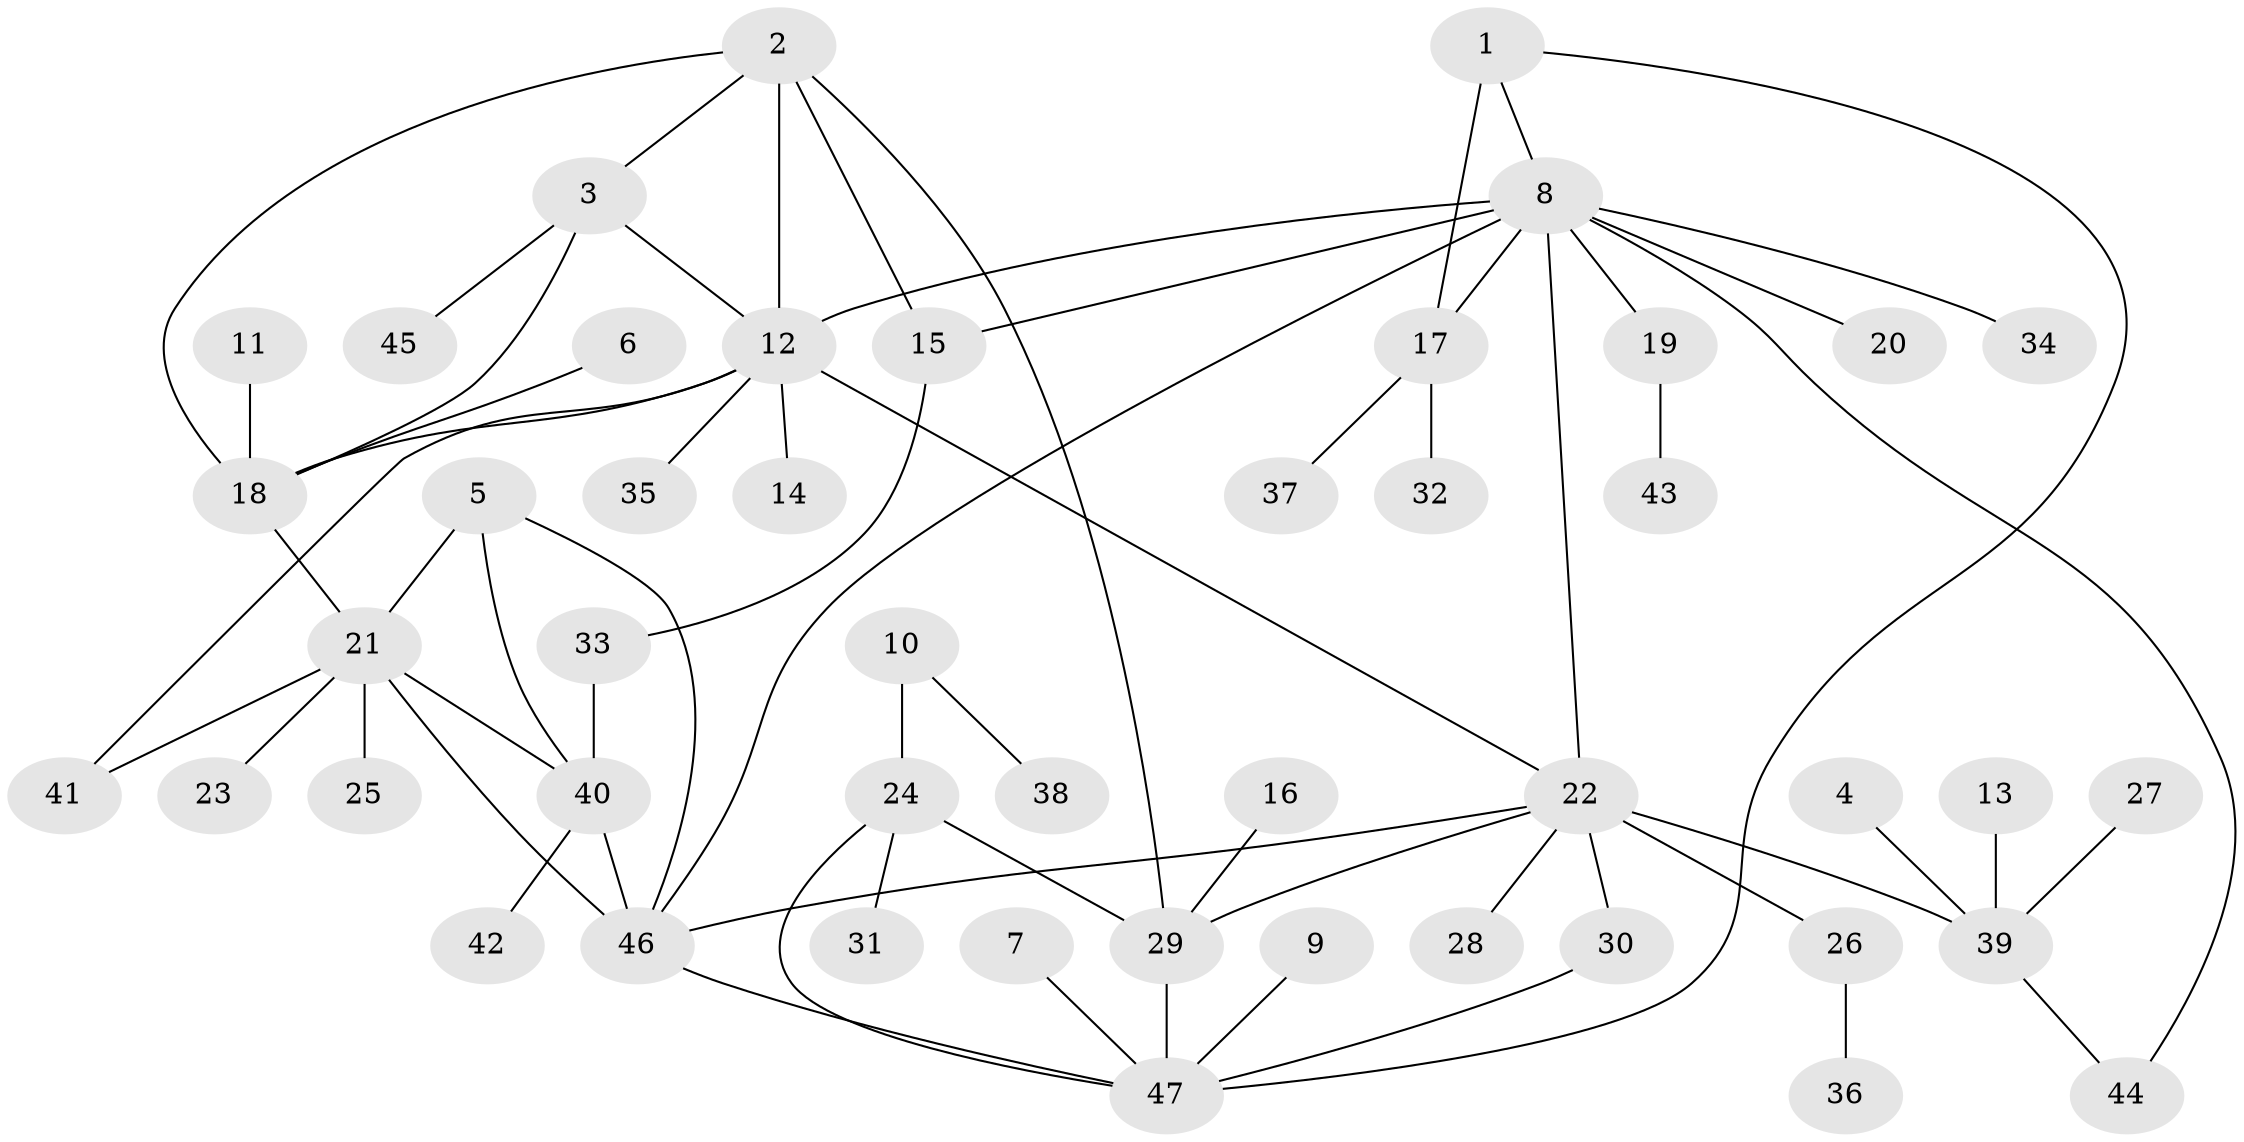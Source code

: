 // original degree distribution, {5: 0.02127659574468085, 13: 0.010638297872340425, 4: 0.06382978723404255, 10: 0.02127659574468085, 8: 0.02127659574468085, 6: 0.031914893617021274, 9: 0.02127659574468085, 7: 0.031914893617021274, 1: 0.5851063829787234, 3: 0.07446808510638298, 2: 0.11702127659574468}
// Generated by graph-tools (version 1.1) at 2025/02/03/09/25 03:02:34]
// undirected, 47 vertices, 65 edges
graph export_dot {
graph [start="1"]
  node [color=gray90,style=filled];
  1;
  2;
  3;
  4;
  5;
  6;
  7;
  8;
  9;
  10;
  11;
  12;
  13;
  14;
  15;
  16;
  17;
  18;
  19;
  20;
  21;
  22;
  23;
  24;
  25;
  26;
  27;
  28;
  29;
  30;
  31;
  32;
  33;
  34;
  35;
  36;
  37;
  38;
  39;
  40;
  41;
  42;
  43;
  44;
  45;
  46;
  47;
  1 -- 8 [weight=1.0];
  1 -- 17 [weight=2.0];
  1 -- 47 [weight=1.0];
  2 -- 3 [weight=1.0];
  2 -- 12 [weight=1.0];
  2 -- 15 [weight=1.0];
  2 -- 18 [weight=1.0];
  2 -- 29 [weight=1.0];
  3 -- 12 [weight=1.0];
  3 -- 18 [weight=1.0];
  3 -- 45 [weight=1.0];
  4 -- 39 [weight=1.0];
  5 -- 21 [weight=1.0];
  5 -- 40 [weight=1.0];
  5 -- 46 [weight=1.0];
  6 -- 18 [weight=1.0];
  7 -- 47 [weight=1.0];
  8 -- 12 [weight=1.0];
  8 -- 15 [weight=1.0];
  8 -- 17 [weight=2.0];
  8 -- 19 [weight=1.0];
  8 -- 20 [weight=1.0];
  8 -- 22 [weight=1.0];
  8 -- 34 [weight=1.0];
  8 -- 44 [weight=1.0];
  8 -- 46 [weight=1.0];
  9 -- 47 [weight=1.0];
  10 -- 24 [weight=1.0];
  10 -- 38 [weight=1.0];
  11 -- 18 [weight=1.0];
  12 -- 14 [weight=1.0];
  12 -- 18 [weight=1.0];
  12 -- 22 [weight=1.0];
  12 -- 35 [weight=1.0];
  12 -- 41 [weight=1.0];
  13 -- 39 [weight=1.0];
  15 -- 33 [weight=1.0];
  16 -- 29 [weight=1.0];
  17 -- 32 [weight=1.0];
  17 -- 37 [weight=1.0];
  18 -- 21 [weight=1.0];
  19 -- 43 [weight=1.0];
  21 -- 23 [weight=1.0];
  21 -- 25 [weight=1.0];
  21 -- 40 [weight=1.0];
  21 -- 41 [weight=1.0];
  21 -- 46 [weight=1.0];
  22 -- 26 [weight=1.0];
  22 -- 28 [weight=1.0];
  22 -- 29 [weight=1.0];
  22 -- 30 [weight=1.0];
  22 -- 39 [weight=3.0];
  22 -- 46 [weight=1.0];
  24 -- 29 [weight=2.0];
  24 -- 31 [weight=1.0];
  24 -- 47 [weight=1.0];
  26 -- 36 [weight=1.0];
  27 -- 39 [weight=1.0];
  29 -- 47 [weight=2.0];
  30 -- 47 [weight=1.0];
  33 -- 40 [weight=1.0];
  39 -- 44 [weight=1.0];
  40 -- 42 [weight=1.0];
  40 -- 46 [weight=1.0];
  46 -- 47 [weight=1.0];
}
